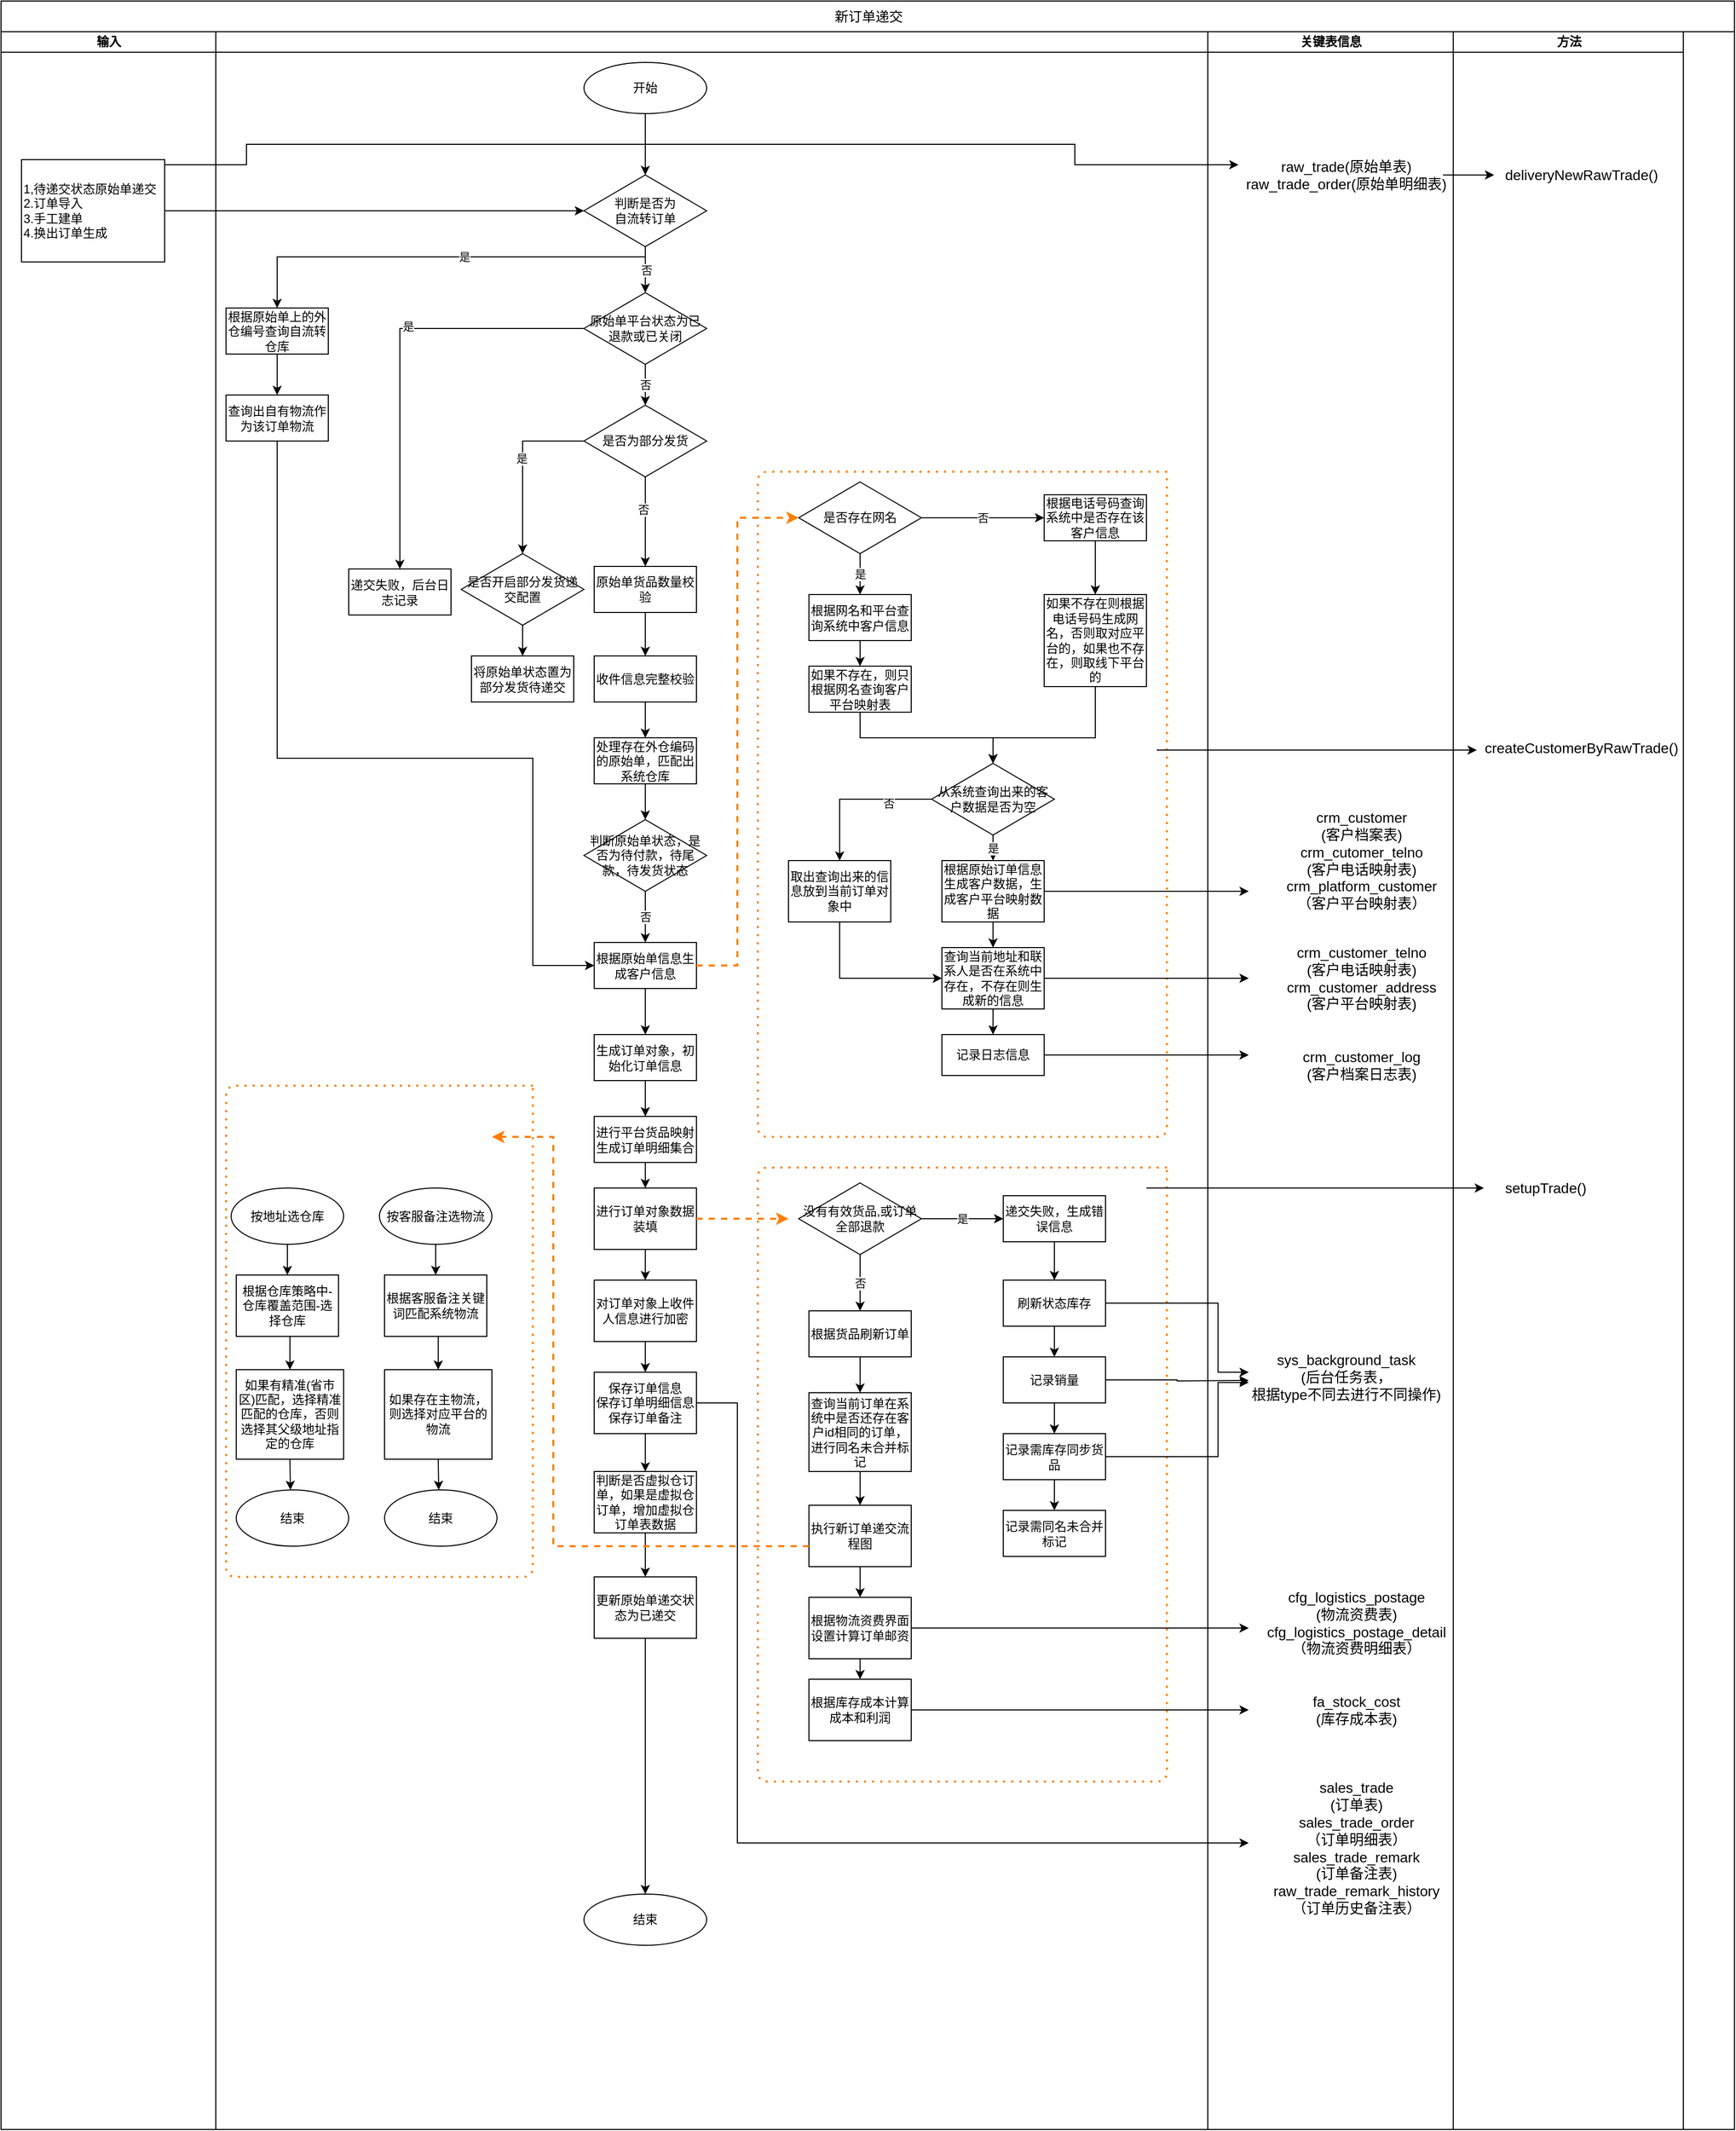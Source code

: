 <mxfile version="14.4.3" type="device"><diagram name="Page-1" id="74e2e168-ea6b-b213-b513-2b3c1d86103e"><mxGraphModel dx="1422" dy="822" grid="1" gridSize="10" guides="1" tooltips="1" connect="1" arrows="1" fold="1" page="1" pageScale="1" pageWidth="1100" pageHeight="850" background="#ffffff" math="0" shadow="0"><root><mxCell id="0"/><mxCell id="1" parent="0"/><mxCell id="77e6c97f196da883-1" value="&lt;span style=&quot;font-family: &amp;#34;arial&amp;#34; ; font-size: 13.333px ; font-weight: 400 ; text-align: left ; background-color: rgb(255 , 255 , 255)&quot;&gt;新订单递交&lt;/span&gt;" style="swimlane;html=1;childLayout=stackLayout;startSize=30;rounded=0;shadow=0;labelBackgroundColor=none;strokeWidth=1;fontFamily=Verdana;fontSize=8;align=center;" parent="1" vertex="1"><mxGeometry x="100" y="180" width="1695" height="2080" as="geometry"/></mxCell><mxCell id="77e6c97f196da883-2" value="输入" style="swimlane;html=1;startSize=20;" parent="77e6c97f196da883-1" vertex="1"><mxGeometry y="30" width="210" height="2050" as="geometry"/></mxCell><mxCell id="ZV8IMZRNXIEyXZBaKNND-7" value="1,待递交状态原始单递交&lt;br&gt;2.订单导入&lt;br&gt;3.手工建单&lt;br&gt;4.换出订单生成" style="rounded=0;whiteSpace=wrap;html=1;align=left;" parent="77e6c97f196da883-2" vertex="1"><mxGeometry x="20" y="125" width="140" height="100" as="geometry"/></mxCell><mxCell id="ZV8IMZRNXIEyXZBaKNND-8" style="edgeStyle=orthogonalEdgeStyle;rounded=0;orthogonalLoop=1;jettySize=auto;html=1;exitX=1;exitY=0.5;exitDx=0;exitDy=0;entryX=0;entryY=0.5;entryDx=0;entryDy=0;" parent="77e6c97f196da883-1" source="ZV8IMZRNXIEyXZBaKNND-7" target="7g0j_GipEUc1eyqzWCRW-1" edge="1"><mxGeometry relative="1" as="geometry"><mxPoint x="400" y="205" as="targetPoint"/><Array as="points"/></mxGeometry></mxCell><mxCell id="7g0j_GipEUc1eyqzWCRW-41" style="edgeStyle=orthogonalEdgeStyle;rounded=0;orthogonalLoop=1;jettySize=auto;html=1;exitX=1;exitY=0.25;exitDx=0;exitDy=0;entryX=0;entryY=0.25;entryDx=0;entryDy=0;entryPerimeter=0;jumpStyle=arc;" edge="1" parent="77e6c97f196da883-1" source="ZV8IMZRNXIEyXZBaKNND-7" target="7g0j_GipEUc1eyqzWCRW-42"><mxGeometry relative="1" as="geometry"><mxPoint x="1070" y="160" as="targetPoint"/><Array as="points"><mxPoint x="160" y="160"/><mxPoint x="240" y="160"/><mxPoint x="240" y="140"/><mxPoint x="1050" y="140"/><mxPoint x="1050" y="160"/></Array></mxGeometry></mxCell><mxCell id="77e6c97f196da883-3" value="&lt;br&gt;&lt;br&gt;" style="swimlane;html=1;startSize=20;" parent="77e6c97f196da883-1" vertex="1"><mxGeometry x="210" y="30" width="970" height="2050" as="geometry"/></mxCell><mxCell id="ZV8IMZRNXIEyXZBaKNND-9" style="edgeStyle=orthogonalEdgeStyle;rounded=0;orthogonalLoop=1;jettySize=auto;html=1;exitX=0.5;exitY=1;exitDx=0;exitDy=0;entryX=0.5;entryY=0;entryDx=0;entryDy=0;" parent="77e6c97f196da883-3" source="ZV8IMZRNXIEyXZBaKNND-4" target="7g0j_GipEUc1eyqzWCRW-1" edge="1"><mxGeometry relative="1" as="geometry"><mxPoint x="420" y="135" as="targetPoint"/></mxGeometry></mxCell><mxCell id="ZV8IMZRNXIEyXZBaKNND-4" value="开始" style="ellipse;whiteSpace=wrap;html=1;" parent="77e6c97f196da883-3" vertex="1"><mxGeometry x="360" y="30" width="120" height="50" as="geometry"/></mxCell><mxCell id="ZV8IMZRNXIEyXZBaKNND-17" style="edgeStyle=orthogonalEdgeStyle;rounded=0;orthogonalLoop=1;jettySize=auto;html=1;entryX=0;entryY=0.5;entryDx=0;entryDy=0;exitX=0;exitY=0.5;exitDx=0;exitDy=0;" parent="77e6c97f196da883-3" target="ZV8IMZRNXIEyXZBaKNND-15" edge="1"><mxGeometry relative="1" as="geometry"><Array as="points"><mxPoint x="40" y="250"/><mxPoint x="40" y="1135"/></Array><mxPoint x="150" y="250" as="sourcePoint"/></mxGeometry></mxCell><mxCell id="ZV8IMZRNXIEyXZBaKNND-18" value="否" style="edgeLabel;html=1;align=center;verticalAlign=middle;resizable=0;points=[];" parent="ZV8IMZRNXIEyXZBaKNND-17" vertex="1" connectable="0"><mxGeometry x="0.189" relative="1" as="geometry"><mxPoint as="offset"/></mxGeometry></mxCell><mxCell id="7g0j_GipEUc1eyqzWCRW-6" style="edgeStyle=orthogonalEdgeStyle;rounded=0;orthogonalLoop=1;jettySize=auto;html=1;exitX=0.5;exitY=1;exitDx=0;exitDy=0;entryX=0.5;entryY=0;entryDx=0;entryDy=0;" edge="1" parent="77e6c97f196da883-3" source="7g0j_GipEUc1eyqzWCRW-1" target="7g0j_GipEUc1eyqzWCRW-4"><mxGeometry relative="1" as="geometry"><Array as="points"><mxPoint x="420" y="220"/><mxPoint x="60" y="220"/></Array></mxGeometry></mxCell><mxCell id="7g0j_GipEUc1eyqzWCRW-7" value="是" style="edgeLabel;html=1;align=center;verticalAlign=middle;resizable=0;points=[];" vertex="1" connectable="0" parent="7g0j_GipEUc1eyqzWCRW-6"><mxGeometry x="-0.102" relative="1" as="geometry"><mxPoint x="1" as="offset"/></mxGeometry></mxCell><mxCell id="7g0j_GipEUc1eyqzWCRW-33" value="否" style="edgeStyle=orthogonalEdgeStyle;rounded=0;orthogonalLoop=1;jettySize=auto;html=1;exitX=0.5;exitY=1;exitDx=0;exitDy=0;entryX=0.5;entryY=0;entryDx=0;entryDy=0;" edge="1" parent="77e6c97f196da883-3" source="7g0j_GipEUc1eyqzWCRW-1"><mxGeometry relative="1" as="geometry"><mxPoint x="420" y="255" as="targetPoint"/></mxGeometry></mxCell><mxCell id="7g0j_GipEUc1eyqzWCRW-1" value="判断是否为&lt;br&gt;自流转订单" style="rhombus;whiteSpace=wrap;html=1;" vertex="1" parent="77e6c97f196da883-3"><mxGeometry x="360" y="140" width="120" height="70" as="geometry"/></mxCell><mxCell id="7g0j_GipEUc1eyqzWCRW-11" style="edgeStyle=orthogonalEdgeStyle;rounded=0;orthogonalLoop=1;jettySize=auto;html=1;exitX=0.5;exitY=1;exitDx=0;exitDy=0;entryX=0.5;entryY=0;entryDx=0;entryDy=0;" edge="1" parent="77e6c97f196da883-3" source="7g0j_GipEUc1eyqzWCRW-4" target="7g0j_GipEUc1eyqzWCRW-10"><mxGeometry relative="1" as="geometry"/></mxCell><mxCell id="7g0j_GipEUc1eyqzWCRW-4" value="根据原始单上的外仓编号查询自流转仓库" style="whiteSpace=wrap;html=1;" vertex="1" parent="77e6c97f196da883-3"><mxGeometry x="10" y="270" width="100" height="45" as="geometry"/></mxCell><mxCell id="7g0j_GipEUc1eyqzWCRW-9" value="结束" style="ellipse;whiteSpace=wrap;html=1;" vertex="1" parent="77e6c97f196da883-3"><mxGeometry x="360" y="1820" width="120" height="50" as="geometry"/></mxCell><mxCell id="7g0j_GipEUc1eyqzWCRW-25" style="edgeStyle=orthogonalEdgeStyle;rounded=0;orthogonalLoop=1;jettySize=auto;html=1;exitX=0.5;exitY=1;exitDx=0;exitDy=0;entryX=0;entryY=0.5;entryDx=0;entryDy=0;" edge="1" parent="77e6c97f196da883-3" source="7g0j_GipEUc1eyqzWCRW-10" target="7g0j_GipEUc1eyqzWCRW-93"><mxGeometry relative="1" as="geometry"><mxPoint x="310" y="910" as="targetPoint"/><Array as="points"><mxPoint x="60" y="710"/><mxPoint x="310" y="710"/><mxPoint x="310" y="913"/></Array></mxGeometry></mxCell><mxCell id="7g0j_GipEUc1eyqzWCRW-10" value="查询出自有物流作为该订单物流" style="whiteSpace=wrap;html=1;" vertex="1" parent="77e6c97f196da883-3"><mxGeometry x="10" y="355" width="100" height="45" as="geometry"/></mxCell><mxCell id="7g0j_GipEUc1eyqzWCRW-36" style="edgeStyle=orthogonalEdgeStyle;rounded=0;orthogonalLoop=1;jettySize=auto;html=1;exitX=0;exitY=0.5;exitDx=0;exitDy=0;entryX=0.5;entryY=0;entryDx=0;entryDy=0;" edge="1" parent="77e6c97f196da883-3" source="7g0j_GipEUc1eyqzWCRW-34" target="7g0j_GipEUc1eyqzWCRW-35"><mxGeometry relative="1" as="geometry"/></mxCell><mxCell id="7g0j_GipEUc1eyqzWCRW-37" value="是" style="edgeLabel;html=1;align=center;verticalAlign=middle;resizable=0;points=[];" vertex="1" connectable="0" parent="7g0j_GipEUc1eyqzWCRW-36"><mxGeometry x="-0.17" y="-2" relative="1" as="geometry"><mxPoint as="offset"/></mxGeometry></mxCell><mxCell id="7g0j_GipEUc1eyqzWCRW-39" value="否" style="edgeStyle=orthogonalEdgeStyle;rounded=0;orthogonalLoop=1;jettySize=auto;html=1;exitX=0.5;exitY=1;exitDx=0;exitDy=0;entryX=0.5;entryY=0;entryDx=0;entryDy=0;" edge="1" parent="77e6c97f196da883-3" source="7g0j_GipEUc1eyqzWCRW-34" target="7g0j_GipEUc1eyqzWCRW-40"><mxGeometry relative="1" as="geometry"><mxPoint x="420" y="375" as="targetPoint"/></mxGeometry></mxCell><mxCell id="7g0j_GipEUc1eyqzWCRW-34" value="原始单平台状态为已退款或已关闭" style="rhombus;whiteSpace=wrap;html=1;" vertex="1" parent="77e6c97f196da883-3"><mxGeometry x="360" y="255" width="120" height="70" as="geometry"/></mxCell><mxCell id="7g0j_GipEUc1eyqzWCRW-35" value="递交失败，后台日志记录" style="whiteSpace=wrap;html=1;" vertex="1" parent="77e6c97f196da883-3"><mxGeometry x="130" y="525" width="100" height="45" as="geometry"/></mxCell><mxCell id="7g0j_GipEUc1eyqzWCRW-46" style="edgeStyle=orthogonalEdgeStyle;rounded=0;orthogonalLoop=1;jettySize=auto;html=1;exitX=0;exitY=0.5;exitDx=0;exitDy=0;entryX=0.5;entryY=0;entryDx=0;entryDy=0;" edge="1" parent="77e6c97f196da883-3" source="7g0j_GipEUc1eyqzWCRW-40" target="7g0j_GipEUc1eyqzWCRW-45"><mxGeometry relative="1" as="geometry"/></mxCell><mxCell id="7g0j_GipEUc1eyqzWCRW-47" value="是" style="edgeLabel;html=1;align=center;verticalAlign=middle;resizable=0;points=[];" vertex="1" connectable="0" parent="7g0j_GipEUc1eyqzWCRW-46"><mxGeometry x="-0.096" y="-1" relative="1" as="geometry"><mxPoint as="offset"/></mxGeometry></mxCell><mxCell id="7g0j_GipEUc1eyqzWCRW-40" value="是否为部分发货" style="rhombus;whiteSpace=wrap;html=1;" vertex="1" parent="77e6c97f196da883-3"><mxGeometry x="360" y="365" width="120" height="70" as="geometry"/></mxCell><mxCell id="7g0j_GipEUc1eyqzWCRW-49" style="edgeStyle=orthogonalEdgeStyle;rounded=0;orthogonalLoop=1;jettySize=auto;html=1;exitX=0.5;exitY=1;exitDx=0;exitDy=0;entryX=0.5;entryY=0;entryDx=0;entryDy=0;" edge="1" parent="77e6c97f196da883-3" source="7g0j_GipEUc1eyqzWCRW-45" target="7g0j_GipEUc1eyqzWCRW-48"><mxGeometry relative="1" as="geometry"/></mxCell><mxCell id="7g0j_GipEUc1eyqzWCRW-45" value="是否开启部分发货递交配置" style="rhombus;whiteSpace=wrap;html=1;" vertex="1" parent="77e6c97f196da883-3"><mxGeometry x="240" y="510" width="120" height="70" as="geometry"/></mxCell><mxCell id="7g0j_GipEUc1eyqzWCRW-48" value="将原始单状态置为部分发货待递交" style="whiteSpace=wrap;html=1;" vertex="1" parent="77e6c97f196da883-3"><mxGeometry x="250" y="610" width="100" height="45" as="geometry"/></mxCell><mxCell id="7g0j_GipEUc1eyqzWCRW-85" style="edgeStyle=orthogonalEdgeStyle;rounded=0;orthogonalLoop=1;jettySize=auto;html=1;exitX=0.5;exitY=1;exitDx=0;exitDy=0;entryX=0.5;entryY=0;entryDx=0;entryDy=0;" edge="1" parent="77e6c97f196da883-3" source="7g0j_GipEUc1eyqzWCRW-51" target="7g0j_GipEUc1eyqzWCRW-84"><mxGeometry relative="1" as="geometry"/></mxCell><mxCell id="7g0j_GipEUc1eyqzWCRW-51" value="原始单货品数量校验" style="whiteSpace=wrap;html=1;" vertex="1" parent="77e6c97f196da883-3"><mxGeometry x="370" y="522.5" width="100" height="45" as="geometry"/></mxCell><mxCell id="7g0j_GipEUc1eyqzWCRW-50" style="edgeStyle=orthogonalEdgeStyle;rounded=0;orthogonalLoop=1;jettySize=auto;html=1;exitX=0.5;exitY=1;exitDx=0;exitDy=0;entryX=0.5;entryY=0;entryDx=0;entryDy=0;" edge="1" parent="77e6c97f196da883-3" source="7g0j_GipEUc1eyqzWCRW-40" target="7g0j_GipEUc1eyqzWCRW-51"><mxGeometry relative="1" as="geometry"><mxPoint x="420" y="520" as="targetPoint"/></mxGeometry></mxCell><mxCell id="7g0j_GipEUc1eyqzWCRW-196" value="否" style="edgeLabel;html=1;align=center;verticalAlign=middle;resizable=0;points=[];" vertex="1" connectable="0" parent="7g0j_GipEUc1eyqzWCRW-50"><mxGeometry x="-0.269" y="-2" relative="1" as="geometry"><mxPoint as="offset"/></mxGeometry></mxCell><mxCell id="7g0j_GipEUc1eyqzWCRW-88" style="edgeStyle=orthogonalEdgeStyle;rounded=0;orthogonalLoop=1;jettySize=auto;html=1;exitX=0.5;exitY=1;exitDx=0;exitDy=0;entryX=0.5;entryY=0;entryDx=0;entryDy=0;" edge="1" parent="77e6c97f196da883-3" source="7g0j_GipEUc1eyqzWCRW-84" target="7g0j_GipEUc1eyqzWCRW-87"><mxGeometry relative="1" as="geometry"/></mxCell><mxCell id="7g0j_GipEUc1eyqzWCRW-84" value="收件信息完整校验" style="whiteSpace=wrap;html=1;" vertex="1" parent="77e6c97f196da883-3"><mxGeometry x="370" y="610" width="100" height="45" as="geometry"/></mxCell><mxCell id="7g0j_GipEUc1eyqzWCRW-90" style="edgeStyle=orthogonalEdgeStyle;rounded=0;orthogonalLoop=1;jettySize=auto;html=1;exitX=0.5;exitY=1;exitDx=0;exitDy=0;entryX=0.5;entryY=0;entryDx=0;entryDy=0;" edge="1" parent="77e6c97f196da883-3" source="7g0j_GipEUc1eyqzWCRW-87"><mxGeometry relative="1" as="geometry"><mxPoint x="420" y="770" as="targetPoint"/></mxGeometry></mxCell><mxCell id="7g0j_GipEUc1eyqzWCRW-87" value="处理存在外仓编码的原始单，匹配出系统仓库" style="whiteSpace=wrap;html=1;" vertex="1" parent="77e6c97f196da883-3"><mxGeometry x="370" y="690" width="100" height="45" as="geometry"/></mxCell><mxCell id="7g0j_GipEUc1eyqzWCRW-91" value="判断原始单状态，是否为待付款，待尾款，待发货状态" style="rhombus;whiteSpace=wrap;html=1;" vertex="1" parent="77e6c97f196da883-3"><mxGeometry x="360" y="770" width="120" height="70" as="geometry"/></mxCell><mxCell id="7g0j_GipEUc1eyqzWCRW-197" style="edgeStyle=orthogonalEdgeStyle;rounded=0;orthogonalLoop=1;jettySize=auto;html=1;exitX=0.5;exitY=1;exitDx=0;exitDy=0;entryX=0.5;entryY=0;entryDx=0;entryDy=0;" edge="1" parent="77e6c97f196da883-3" source="7g0j_GipEUc1eyqzWCRW-93" target="7g0j_GipEUc1eyqzWCRW-183"><mxGeometry relative="1" as="geometry"/></mxCell><mxCell id="7g0j_GipEUc1eyqzWCRW-93" value="根据原始单信息生成客户信息" style="whiteSpace=wrap;html=1;" vertex="1" parent="77e6c97f196da883-3"><mxGeometry x="370" y="890" width="100" height="45" as="geometry"/></mxCell><mxCell id="7g0j_GipEUc1eyqzWCRW-86" value="" style="endArrow=none;dashed=1;html=1;dashPattern=1 3;strokeWidth=2;strokeColor=#FF8000;" edge="1" parent="77e6c97f196da883-3"><mxGeometry width="50" height="50" relative="1" as="geometry"><mxPoint x="930" y="430" as="sourcePoint"/><mxPoint x="930" y="430" as="targetPoint"/><Array as="points"><mxPoint x="530" y="430"/><mxPoint x="530" y="1080"/><mxPoint x="930" y="1080"/><mxPoint x="930" y="750"/></Array></mxGeometry></mxCell><mxCell id="7g0j_GipEUc1eyqzWCRW-102" value="否" style="edgeStyle=orthogonalEdgeStyle;rounded=0;orthogonalLoop=1;jettySize=auto;html=1;exitX=1;exitY=0.5;exitDx=0;exitDy=0;entryX=0;entryY=0.5;entryDx=0;entryDy=0;" edge="1" parent="77e6c97f196da883-3" source="7g0j_GipEUc1eyqzWCRW-100" target="7g0j_GipEUc1eyqzWCRW-101"><mxGeometry relative="1" as="geometry"/></mxCell><mxCell id="7g0j_GipEUc1eyqzWCRW-157" value="是" style="edgeStyle=orthogonalEdgeStyle;rounded=0;orthogonalLoop=1;jettySize=auto;html=1;exitX=0.5;exitY=1;exitDx=0;exitDy=0;entryX=0.5;entryY=0;entryDx=0;entryDy=0;" edge="1" parent="77e6c97f196da883-3" source="7g0j_GipEUc1eyqzWCRW-100" target="7g0j_GipEUc1eyqzWCRW-156"><mxGeometry relative="1" as="geometry"/></mxCell><mxCell id="7g0j_GipEUc1eyqzWCRW-100" value="是否存在网名" style="rhombus;whiteSpace=wrap;html=1;" vertex="1" parent="77e6c97f196da883-3"><mxGeometry x="570" y="440" width="120" height="70" as="geometry"/></mxCell><mxCell id="7g0j_GipEUc1eyqzWCRW-99" style="edgeStyle=orthogonalEdgeStyle;rounded=0;orthogonalLoop=1;jettySize=auto;html=1;exitX=1;exitY=0.5;exitDx=0;exitDy=0;dashed=1;entryX=0;entryY=0.5;entryDx=0;entryDy=0;strokeWidth=2;strokeColor=#FF8000;" edge="1" parent="77e6c97f196da883-3" source="7g0j_GipEUc1eyqzWCRW-93" target="7g0j_GipEUc1eyqzWCRW-100"><mxGeometry relative="1" as="geometry"><mxPoint x="570" y="850" as="targetPoint"/><Array as="points"><mxPoint x="510" y="913"/><mxPoint x="510" y="475"/></Array></mxGeometry></mxCell><mxCell id="7g0j_GipEUc1eyqzWCRW-160" style="edgeStyle=orthogonalEdgeStyle;rounded=0;orthogonalLoop=1;jettySize=auto;html=1;exitX=0.5;exitY=1;exitDx=0;exitDy=0;entryX=0.5;entryY=0;entryDx=0;entryDy=0;" edge="1" parent="77e6c97f196da883-3" source="7g0j_GipEUc1eyqzWCRW-101" target="7g0j_GipEUc1eyqzWCRW-159"><mxGeometry relative="1" as="geometry"/></mxCell><mxCell id="7g0j_GipEUc1eyqzWCRW-101" value="根据电话号码查询系统中是否存在该客户信息" style="whiteSpace=wrap;html=1;" vertex="1" parent="77e6c97f196da883-3"><mxGeometry x="810" y="452.5" width="100" height="45" as="geometry"/></mxCell><mxCell id="7g0j_GipEUc1eyqzWCRW-162" style="edgeStyle=orthogonalEdgeStyle;rounded=0;orthogonalLoop=1;jettySize=auto;html=1;exitX=0.5;exitY=1;exitDx=0;exitDy=0;entryX=0.5;entryY=0;entryDx=0;entryDy=0;" edge="1" parent="77e6c97f196da883-3" source="7g0j_GipEUc1eyqzWCRW-156" target="7g0j_GipEUc1eyqzWCRW-161"><mxGeometry relative="1" as="geometry"/></mxCell><mxCell id="7g0j_GipEUc1eyqzWCRW-156" value="根据网名和平台查询系统中客户信息" style="whiteSpace=wrap;html=1;" vertex="1" parent="77e6c97f196da883-3"><mxGeometry x="580" y="550" width="100" height="45" as="geometry"/></mxCell><mxCell id="7g0j_GipEUc1eyqzWCRW-92" value="否" style="edgeStyle=orthogonalEdgeStyle;rounded=0;orthogonalLoop=1;jettySize=auto;html=1;exitX=0.5;exitY=1;exitDx=0;exitDy=0;entryX=0.5;entryY=0;entryDx=0;entryDy=0;" edge="1" parent="77e6c97f196da883-3" source="7g0j_GipEUc1eyqzWCRW-91" target="7g0j_GipEUc1eyqzWCRW-93"><mxGeometry relative="1" as="geometry"><mxPoint x="420" y="880" as="targetPoint"/></mxGeometry></mxCell><mxCell id="7g0j_GipEUc1eyqzWCRW-165" style="edgeStyle=orthogonalEdgeStyle;rounded=0;orthogonalLoop=1;jettySize=auto;html=1;exitX=0.5;exitY=1;exitDx=0;exitDy=0;entryX=0.5;entryY=0;entryDx=0;entryDy=0;" edge="1" parent="77e6c97f196da883-3" source="7g0j_GipEUc1eyqzWCRW-159" target="7g0j_GipEUc1eyqzWCRW-163"><mxGeometry relative="1" as="geometry"><Array as="points"><mxPoint x="860" y="690"/><mxPoint x="760" y="690"/></Array></mxGeometry></mxCell><mxCell id="7g0j_GipEUc1eyqzWCRW-159" value="如果不存在则根据电话号码生成网名，否则取对应平台的，如果也不存在，则取线下平台的" style="whiteSpace=wrap;html=1;" vertex="1" parent="77e6c97f196da883-3"><mxGeometry x="810" y="550" width="100" height="90" as="geometry"/></mxCell><mxCell id="7g0j_GipEUc1eyqzWCRW-164" style="edgeStyle=orthogonalEdgeStyle;rounded=0;orthogonalLoop=1;jettySize=auto;html=1;exitX=0.5;exitY=1;exitDx=0;exitDy=0;entryX=0.5;entryY=0;entryDx=0;entryDy=0;" edge="1" parent="77e6c97f196da883-3" source="7g0j_GipEUc1eyqzWCRW-161" target="7g0j_GipEUc1eyqzWCRW-163"><mxGeometry relative="1" as="geometry"/></mxCell><mxCell id="7g0j_GipEUc1eyqzWCRW-161" value="如果不存在，则只根据网名查询客户平台映射表" style="whiteSpace=wrap;html=1;" vertex="1" parent="77e6c97f196da883-3"><mxGeometry x="580" y="620" width="100" height="45" as="geometry"/></mxCell><mxCell id="7g0j_GipEUc1eyqzWCRW-167" value="是" style="edgeStyle=orthogonalEdgeStyle;rounded=0;orthogonalLoop=1;jettySize=auto;html=1;exitX=0.5;exitY=1;exitDx=0;exitDy=0;entryX=0.5;entryY=0;entryDx=0;entryDy=0;" edge="1" parent="77e6c97f196da883-3" source="7g0j_GipEUc1eyqzWCRW-163" target="7g0j_GipEUc1eyqzWCRW-166"><mxGeometry relative="1" as="geometry"/></mxCell><mxCell id="7g0j_GipEUc1eyqzWCRW-187" style="edgeStyle=orthogonalEdgeStyle;rounded=0;orthogonalLoop=1;jettySize=auto;html=1;exitX=0;exitY=0.5;exitDx=0;exitDy=0;" edge="1" parent="77e6c97f196da883-3" source="7g0j_GipEUc1eyqzWCRW-163" target="7g0j_GipEUc1eyqzWCRW-186"><mxGeometry relative="1" as="geometry"/></mxCell><mxCell id="7g0j_GipEUc1eyqzWCRW-189" value="否" style="edgeLabel;html=1;align=center;verticalAlign=middle;resizable=0;points=[];" vertex="1" connectable="0" parent="7g0j_GipEUc1eyqzWCRW-187"><mxGeometry x="-0.44" y="4" relative="1" as="geometry"><mxPoint as="offset"/></mxGeometry></mxCell><mxCell id="7g0j_GipEUc1eyqzWCRW-163" value="从系统查询出来的客户数据是否为空" style="rhombus;whiteSpace=wrap;html=1;" vertex="1" parent="77e6c97f196da883-3"><mxGeometry x="700" y="715" width="120" height="70" as="geometry"/></mxCell><mxCell id="7g0j_GipEUc1eyqzWCRW-169" style="edgeStyle=orthogonalEdgeStyle;rounded=0;orthogonalLoop=1;jettySize=auto;html=1;exitX=0.5;exitY=1;exitDx=0;exitDy=0;entryX=0.5;entryY=0;entryDx=0;entryDy=0;" edge="1" parent="77e6c97f196da883-3" source="7g0j_GipEUc1eyqzWCRW-166"><mxGeometry relative="1" as="geometry"><mxPoint x="760" y="895" as="targetPoint"/></mxGeometry></mxCell><mxCell id="7g0j_GipEUc1eyqzWCRW-166" value="根据原始订单信息生成客户数据，生成客户平台映射数据" style="whiteSpace=wrap;html=1;" vertex="1" parent="77e6c97f196da883-3"><mxGeometry x="710" y="810" width="100" height="60" as="geometry"/></mxCell><mxCell id="7g0j_GipEUc1eyqzWCRW-180" style="edgeStyle=orthogonalEdgeStyle;rounded=0;orthogonalLoop=1;jettySize=auto;html=1;exitX=0.5;exitY=1;exitDx=0;exitDy=0;entryX=0.5;entryY=0;entryDx=0;entryDy=0;" edge="1" parent="77e6c97f196da883-3" source="7g0j_GipEUc1eyqzWCRW-170" target="7g0j_GipEUc1eyqzWCRW-179"><mxGeometry relative="1" as="geometry"/></mxCell><mxCell id="7g0j_GipEUc1eyqzWCRW-170" value="查询当前地址和联系人是否在系统中存在，不存在则生成新的信息" style="whiteSpace=wrap;html=1;" vertex="1" parent="77e6c97f196da883-3"><mxGeometry x="710" y="895" width="100" height="60" as="geometry"/></mxCell><mxCell id="7g0j_GipEUc1eyqzWCRW-179" value="记录日志信息" style="whiteSpace=wrap;html=1;" vertex="1" parent="77e6c97f196da883-3"><mxGeometry x="710" y="980" width="100" height="40" as="geometry"/></mxCell><mxCell id="7g0j_GipEUc1eyqzWCRW-215" style="edgeStyle=orthogonalEdgeStyle;rounded=0;orthogonalLoop=1;jettySize=auto;html=1;exitX=0.5;exitY=1;exitDx=0;exitDy=0;entryX=0.5;entryY=0;entryDx=0;entryDy=0;" edge="1" parent="77e6c97f196da883-3" source="7g0j_GipEUc1eyqzWCRW-183" target="7g0j_GipEUc1eyqzWCRW-214"><mxGeometry relative="1" as="geometry"/></mxCell><mxCell id="7g0j_GipEUc1eyqzWCRW-183" value="生成订单对象，初始化订单信息" style="whiteSpace=wrap;html=1;" vertex="1" parent="77e6c97f196da883-3"><mxGeometry x="370" y="980" width="100" height="45" as="geometry"/></mxCell><mxCell id="7g0j_GipEUc1eyqzWCRW-188" style="edgeStyle=orthogonalEdgeStyle;rounded=0;orthogonalLoop=1;jettySize=auto;html=1;exitX=0.5;exitY=1;exitDx=0;exitDy=0;entryX=0;entryY=0.5;entryDx=0;entryDy=0;" edge="1" parent="77e6c97f196da883-3" source="7g0j_GipEUc1eyqzWCRW-186" target="7g0j_GipEUc1eyqzWCRW-170"><mxGeometry relative="1" as="geometry"/></mxCell><mxCell id="7g0j_GipEUc1eyqzWCRW-186" value="取出查询出来的信息放到当前订单对象中" style="whiteSpace=wrap;html=1;" vertex="1" parent="77e6c97f196da883-3"><mxGeometry x="560" y="810" width="100" height="60" as="geometry"/></mxCell><mxCell id="7g0j_GipEUc1eyqzWCRW-219" style="edgeStyle=orthogonalEdgeStyle;rounded=0;jumpStyle=none;orthogonalLoop=1;jettySize=auto;html=1;exitX=0.5;exitY=1;exitDx=0;exitDy=0;entryX=0.5;entryY=0;entryDx=0;entryDy=0;strokeWidth=1;" edge="1" parent="77e6c97f196da883-3" source="7g0j_GipEUc1eyqzWCRW-214" target="7g0j_GipEUc1eyqzWCRW-218"><mxGeometry relative="1" as="geometry"/></mxCell><mxCell id="7g0j_GipEUc1eyqzWCRW-214" value="进行平台货品映射生成订单明细集合" style="whiteSpace=wrap;html=1;" vertex="1" parent="77e6c97f196da883-3"><mxGeometry x="370" y="1060" width="100" height="45" as="geometry"/></mxCell><mxCell id="7g0j_GipEUc1eyqzWCRW-221" style="edgeStyle=orthogonalEdgeStyle;rounded=0;jumpStyle=none;orthogonalLoop=1;jettySize=auto;html=1;exitX=0.5;exitY=1;exitDx=0;exitDy=0;entryX=0.5;entryY=0;entryDx=0;entryDy=0;strokeWidth=1;" edge="1" parent="77e6c97f196da883-3" source="7g0j_GipEUc1eyqzWCRW-218" target="7g0j_GipEUc1eyqzWCRW-220"><mxGeometry relative="1" as="geometry"/></mxCell><mxCell id="7g0j_GipEUc1eyqzWCRW-218" value="进行订单对象数据装填" style="whiteSpace=wrap;html=1;" vertex="1" parent="77e6c97f196da883-3"><mxGeometry x="370" y="1130" width="100" height="60" as="geometry"/></mxCell><mxCell id="7g0j_GipEUc1eyqzWCRW-261" style="edgeStyle=orthogonalEdgeStyle;rounded=0;jumpStyle=none;orthogonalLoop=1;jettySize=auto;html=1;exitX=0.5;exitY=1;exitDx=0;exitDy=0;entryX=0.5;entryY=0;entryDx=0;entryDy=0;strokeColor=#000000;strokeWidth=1;" edge="1" parent="77e6c97f196da883-3" source="7g0j_GipEUc1eyqzWCRW-220" target="7g0j_GipEUc1eyqzWCRW-253"><mxGeometry relative="1" as="geometry"/></mxCell><mxCell id="7g0j_GipEUc1eyqzWCRW-220" value="对订单对象上收件人信息进行加密" style="whiteSpace=wrap;html=1;" vertex="1" parent="77e6c97f196da883-3"><mxGeometry x="370" y="1220" width="100" height="60" as="geometry"/></mxCell><mxCell id="7g0j_GipEUc1eyqzWCRW-222" value="" style="endArrow=none;dashed=1;html=1;dashPattern=1 3;strokeWidth=2;strokeColor=#FF8000;" edge="1" parent="77e6c97f196da883-3"><mxGeometry width="50" height="50" relative="1" as="geometry"><mxPoint x="930" y="1110" as="sourcePoint"/><mxPoint x="930" y="1110" as="targetPoint"/><Array as="points"><mxPoint x="530" y="1110"/><mxPoint x="530" y="1710"/><mxPoint x="730" y="1710"/><mxPoint x="930" y="1710"/><mxPoint x="930" y="1470"/></Array></mxGeometry></mxCell><mxCell id="7g0j_GipEUc1eyqzWCRW-229" value="否" style="edgeStyle=orthogonalEdgeStyle;rounded=0;jumpStyle=none;orthogonalLoop=1;jettySize=auto;html=1;exitX=0.5;exitY=1;exitDx=0;exitDy=0;entryX=0.5;entryY=0;entryDx=0;entryDy=0;strokeWidth=1;" edge="1" parent="77e6c97f196da883-3" source="7g0j_GipEUc1eyqzWCRW-224" target="7g0j_GipEUc1eyqzWCRW-228"><mxGeometry relative="1" as="geometry"/></mxCell><mxCell id="7g0j_GipEUc1eyqzWCRW-241" value="是" style="edgeStyle=orthogonalEdgeStyle;rounded=0;jumpStyle=none;orthogonalLoop=1;jettySize=auto;html=1;exitX=1;exitY=0.5;exitDx=0;exitDy=0;entryX=0;entryY=0.5;entryDx=0;entryDy=0;strokeWidth=1;" edge="1" parent="77e6c97f196da883-3" source="7g0j_GipEUc1eyqzWCRW-224" target="7g0j_GipEUc1eyqzWCRW-226"><mxGeometry relative="1" as="geometry"/></mxCell><mxCell id="7g0j_GipEUc1eyqzWCRW-224" value="没有有效货品,或订单全部退款" style="rhombus;whiteSpace=wrap;html=1;" vertex="1" parent="77e6c97f196da883-3"><mxGeometry x="570" y="1125" width="120" height="70" as="geometry"/></mxCell><mxCell id="7g0j_GipEUc1eyqzWCRW-246" style="edgeStyle=orthogonalEdgeStyle;rounded=0;jumpStyle=none;orthogonalLoop=1;jettySize=auto;html=1;exitX=0.5;exitY=1;exitDx=0;exitDy=0;entryX=0.5;entryY=0;entryDx=0;entryDy=0;strokeColor=#000000;strokeWidth=1;" edge="1" parent="77e6c97f196da883-3" source="7g0j_GipEUc1eyqzWCRW-226" target="7g0j_GipEUc1eyqzWCRW-245"><mxGeometry relative="1" as="geometry"/></mxCell><mxCell id="7g0j_GipEUc1eyqzWCRW-226" value="递交失败，生成错误信息" style="whiteSpace=wrap;html=1;" vertex="1" parent="77e6c97f196da883-3"><mxGeometry x="770" y="1137.5" width="100" height="45" as="geometry"/></mxCell><mxCell id="7g0j_GipEUc1eyqzWCRW-234" style="edgeStyle=orthogonalEdgeStyle;rounded=0;jumpStyle=none;orthogonalLoop=1;jettySize=auto;html=1;exitX=0.5;exitY=1;exitDx=0;exitDy=0;entryX=0.5;entryY=0;entryDx=0;entryDy=0;strokeColor=#000000;strokeWidth=1;" edge="1" parent="77e6c97f196da883-3" source="7g0j_GipEUc1eyqzWCRW-228" target="7g0j_GipEUc1eyqzWCRW-230"><mxGeometry relative="1" as="geometry"/></mxCell><mxCell id="7g0j_GipEUc1eyqzWCRW-228" value="根据货品刷新订单" style="whiteSpace=wrap;html=1;" vertex="1" parent="77e6c97f196da883-3"><mxGeometry x="580" y="1250" width="100" height="45" as="geometry"/></mxCell><mxCell id="7g0j_GipEUc1eyqzWCRW-233" style="edgeStyle=orthogonalEdgeStyle;rounded=0;jumpStyle=none;orthogonalLoop=1;jettySize=auto;html=1;exitX=0.5;exitY=1;exitDx=0;exitDy=0;entryX=0.5;entryY=0;entryDx=0;entryDy=0;strokeWidth=1;" edge="1" parent="77e6c97f196da883-3" source="7g0j_GipEUc1eyqzWCRW-230" target="7g0j_GipEUc1eyqzWCRW-231"><mxGeometry relative="1" as="geometry"/></mxCell><mxCell id="7g0j_GipEUc1eyqzWCRW-230" value="查询当前订单在系统中是否还存在客户id相同的订单，进行同名未合并标记" style="whiteSpace=wrap;html=1;" vertex="1" parent="77e6c97f196da883-3"><mxGeometry x="580" y="1330" width="100" height="77" as="geometry"/></mxCell><mxCell id="7g0j_GipEUc1eyqzWCRW-237" style="edgeStyle=orthogonalEdgeStyle;rounded=0;jumpStyle=none;orthogonalLoop=1;jettySize=auto;html=1;exitX=0.5;exitY=1;exitDx=0;exitDy=0;entryX=0.5;entryY=0;entryDx=0;entryDy=0;strokeColor=#000000;strokeWidth=1;" edge="1" parent="77e6c97f196da883-3" source="7g0j_GipEUc1eyqzWCRW-231" target="7g0j_GipEUc1eyqzWCRW-235"><mxGeometry relative="1" as="geometry"/></mxCell><mxCell id="7g0j_GipEUc1eyqzWCRW-231" value="执行新订单递交流程图" style="whiteSpace=wrap;html=1;" vertex="1" parent="77e6c97f196da883-3"><mxGeometry x="580" y="1440" width="100" height="60" as="geometry"/></mxCell><mxCell id="7g0j_GipEUc1eyqzWCRW-238" style="edgeStyle=orthogonalEdgeStyle;rounded=0;jumpStyle=none;orthogonalLoop=1;jettySize=auto;html=1;exitX=0.5;exitY=1;exitDx=0;exitDy=0;entryX=0.5;entryY=0;entryDx=0;entryDy=0;strokeColor=#000000;strokeWidth=1;" edge="1" parent="77e6c97f196da883-3" source="7g0j_GipEUc1eyqzWCRW-235" target="7g0j_GipEUc1eyqzWCRW-236"><mxGeometry relative="1" as="geometry"/></mxCell><mxCell id="7g0j_GipEUc1eyqzWCRW-235" value="根据物流资费界面设置计算订单邮资" style="whiteSpace=wrap;html=1;" vertex="1" parent="77e6c97f196da883-3"><mxGeometry x="580" y="1530" width="100" height="60" as="geometry"/></mxCell><mxCell id="7g0j_GipEUc1eyqzWCRW-236" value="根据库存成本计算成本和利润" style="whiteSpace=wrap;html=1;" vertex="1" parent="77e6c97f196da883-3"><mxGeometry x="580" y="1610" width="100" height="60" as="geometry"/></mxCell><mxCell id="7g0j_GipEUc1eyqzWCRW-250" style="edgeStyle=orthogonalEdgeStyle;rounded=0;jumpStyle=none;orthogonalLoop=1;jettySize=auto;html=1;exitX=0.5;exitY=1;exitDx=0;exitDy=0;entryX=0.5;entryY=0;entryDx=0;entryDy=0;strokeColor=#000000;strokeWidth=1;" edge="1" parent="77e6c97f196da883-3" source="7g0j_GipEUc1eyqzWCRW-245" target="7g0j_GipEUc1eyqzWCRW-247"><mxGeometry relative="1" as="geometry"/></mxCell><mxCell id="7g0j_GipEUc1eyqzWCRW-245" value="刷新状态库存" style="whiteSpace=wrap;html=1;" vertex="1" parent="77e6c97f196da883-3"><mxGeometry x="770" y="1220" width="100" height="45" as="geometry"/></mxCell><mxCell id="7g0j_GipEUc1eyqzWCRW-251" style="edgeStyle=orthogonalEdgeStyle;rounded=0;jumpStyle=none;orthogonalLoop=1;jettySize=auto;html=1;exitX=0.5;exitY=1;exitDx=0;exitDy=0;strokeColor=#000000;strokeWidth=1;" edge="1" parent="77e6c97f196da883-3" source="7g0j_GipEUc1eyqzWCRW-247" target="7g0j_GipEUc1eyqzWCRW-248"><mxGeometry relative="1" as="geometry"/></mxCell><mxCell id="7g0j_GipEUc1eyqzWCRW-247" value="记录销量" style="whiteSpace=wrap;html=1;" vertex="1" parent="77e6c97f196da883-3"><mxGeometry x="770" y="1295" width="100" height="45" as="geometry"/></mxCell><mxCell id="7g0j_GipEUc1eyqzWCRW-252" style="edgeStyle=orthogonalEdgeStyle;rounded=0;jumpStyle=none;orthogonalLoop=1;jettySize=auto;html=1;exitX=0.5;exitY=1;exitDx=0;exitDy=0;entryX=0.5;entryY=0;entryDx=0;entryDy=0;strokeColor=#000000;strokeWidth=1;" edge="1" parent="77e6c97f196da883-3" source="7g0j_GipEUc1eyqzWCRW-248" target="7g0j_GipEUc1eyqzWCRW-249"><mxGeometry relative="1" as="geometry"/></mxCell><mxCell id="7g0j_GipEUc1eyqzWCRW-248" value="记录需库存同步货品" style="whiteSpace=wrap;html=1;" vertex="1" parent="77e6c97f196da883-3"><mxGeometry x="770" y="1370" width="100" height="45" as="geometry"/></mxCell><mxCell id="7g0j_GipEUc1eyqzWCRW-249" value="记录需同名未合并标记" style="whiteSpace=wrap;html=1;" vertex="1" parent="77e6c97f196da883-3"><mxGeometry x="770" y="1445" width="100" height="45" as="geometry"/></mxCell><mxCell id="7g0j_GipEUc1eyqzWCRW-264" style="edgeStyle=orthogonalEdgeStyle;rounded=0;jumpStyle=none;orthogonalLoop=1;jettySize=auto;html=1;exitX=0.5;exitY=1;exitDx=0;exitDy=0;entryX=0.5;entryY=0;entryDx=0;entryDy=0;strokeColor=#000000;strokeWidth=1;" edge="1" parent="77e6c97f196da883-3" source="7g0j_GipEUc1eyqzWCRW-253"><mxGeometry relative="1" as="geometry"><mxPoint x="420" y="1407" as="targetPoint"/></mxGeometry></mxCell><mxCell id="7g0j_GipEUc1eyqzWCRW-253" value="保存订单信息&lt;br&gt;保存订单明细信息&lt;br&gt;保存订单备注" style="whiteSpace=wrap;html=1;" vertex="1" parent="77e6c97f196da883-3"><mxGeometry x="370" y="1310" width="100" height="60" as="geometry"/></mxCell><mxCell id="7g0j_GipEUc1eyqzWCRW-267" style="edgeStyle=orthogonalEdgeStyle;rounded=0;jumpStyle=none;orthogonalLoop=1;jettySize=auto;html=1;exitX=0.5;exitY=1;exitDx=0;exitDy=0;entryX=0.5;entryY=0;entryDx=0;entryDy=0;strokeColor=#000000;strokeWidth=1;" edge="1" parent="77e6c97f196da883-3" source="7g0j_GipEUc1eyqzWCRW-265" target="7g0j_GipEUc1eyqzWCRW-266"><mxGeometry relative="1" as="geometry"/></mxCell><mxCell id="7g0j_GipEUc1eyqzWCRW-265" value="判断是否虚拟仓订单，如果是虚拟仓订单，增加虚拟仓订单表数据" style="whiteSpace=wrap;html=1;" vertex="1" parent="77e6c97f196da883-3"><mxGeometry x="370" y="1407" width="100" height="60" as="geometry"/></mxCell><mxCell id="7g0j_GipEUc1eyqzWCRW-268" style="edgeStyle=orthogonalEdgeStyle;rounded=0;jumpStyle=none;orthogonalLoop=1;jettySize=auto;html=1;exitX=0.5;exitY=1;exitDx=0;exitDy=0;entryX=0.5;entryY=0;entryDx=0;entryDy=0;strokeColor=#000000;strokeWidth=1;" edge="1" parent="77e6c97f196da883-3" source="7g0j_GipEUc1eyqzWCRW-266" target="7g0j_GipEUc1eyqzWCRW-9"><mxGeometry relative="1" as="geometry"/></mxCell><mxCell id="7g0j_GipEUc1eyqzWCRW-266" value="更新原始单递交状态为已递交" style="whiteSpace=wrap;html=1;" vertex="1" parent="77e6c97f196da883-3"><mxGeometry x="370" y="1510" width="100" height="60" as="geometry"/></mxCell><mxCell id="7g0j_GipEUc1eyqzWCRW-272" value="" style="endArrow=none;dashed=1;html=1;dashPattern=1 3;strokeWidth=2;strokeColor=#FF8000;" edge="1" parent="77e6c97f196da883-3"><mxGeometry width="50" height="50" relative="1" as="geometry"><mxPoint x="310" y="1030" as="sourcePoint"/><mxPoint x="310" y="1030" as="targetPoint"/><Array as="points"><mxPoint x="10" y="1030"/><mxPoint x="10" y="1510"/><mxPoint x="170" y="1510"/><mxPoint x="310" y="1510"/></Array></mxGeometry></mxCell><mxCell id="7g0j_GipEUc1eyqzWCRW-279" style="edgeStyle=orthogonalEdgeStyle;rounded=0;jumpStyle=none;orthogonalLoop=1;jettySize=auto;html=1;exitX=0.5;exitY=1;exitDx=0;exitDy=0;entryX=0.5;entryY=0;entryDx=0;entryDy=0;strokeWidth=1;" edge="1" parent="77e6c97f196da883-3" source="7g0j_GipEUc1eyqzWCRW-277" target="7g0j_GipEUc1eyqzWCRW-278"><mxGeometry relative="1" as="geometry"/></mxCell><mxCell id="7g0j_GipEUc1eyqzWCRW-277" value="按地址选仓库" style="ellipse;whiteSpace=wrap;html=1;" vertex="1" parent="77e6c97f196da883-3"><mxGeometry x="15" y="1130" width="110" height="55" as="geometry"/></mxCell><mxCell id="7g0j_GipEUc1eyqzWCRW-282" style="edgeStyle=orthogonalEdgeStyle;rounded=0;jumpStyle=none;orthogonalLoop=1;jettySize=auto;html=1;exitX=0.5;exitY=1;exitDx=0;exitDy=0;entryX=0.5;entryY=0;entryDx=0;entryDy=0;strokeColor=#000000;strokeWidth=1;" edge="1" parent="77e6c97f196da883-3" source="7g0j_GipEUc1eyqzWCRW-278" target="7g0j_GipEUc1eyqzWCRW-280"><mxGeometry relative="1" as="geometry"/></mxCell><mxCell id="7g0j_GipEUc1eyqzWCRW-278" value="根据仓库策略中-仓库覆盖范围-选择仓库" style="whiteSpace=wrap;html=1;" vertex="1" parent="77e6c97f196da883-3"><mxGeometry x="20" y="1215" width="100" height="60" as="geometry"/></mxCell><mxCell id="7g0j_GipEUc1eyqzWCRW-280" value="如果有精准(省市区)匹配，选择精准匹配的仓库，否则选择其父级地址指定的仓库" style="whiteSpace=wrap;html=1;" vertex="1" parent="77e6c97f196da883-3"><mxGeometry x="20" y="1307.5" width="105" height="87.5" as="geometry"/></mxCell><mxCell id="7g0j_GipEUc1eyqzWCRW-283" value="结束" style="ellipse;whiteSpace=wrap;html=1;" vertex="1" parent="77e6c97f196da883-3"><mxGeometry x="20" y="1425" width="110" height="55" as="geometry"/></mxCell><mxCell id="7g0j_GipEUc1eyqzWCRW-285" style="edgeStyle=orthogonalEdgeStyle;rounded=0;jumpStyle=none;orthogonalLoop=1;jettySize=auto;html=1;exitX=0.5;exitY=1;exitDx=0;exitDy=0;entryX=0.5;entryY=0;entryDx=0;entryDy=0;strokeWidth=1;" edge="1" source="7g0j_GipEUc1eyqzWCRW-286" target="7g0j_GipEUc1eyqzWCRW-288" parent="77e6c97f196da883-3"><mxGeometry relative="1" as="geometry"/></mxCell><mxCell id="7g0j_GipEUc1eyqzWCRW-286" value="按客服备注选物流" style="ellipse;whiteSpace=wrap;html=1;" vertex="1" parent="77e6c97f196da883-3"><mxGeometry x="160" y="1130" width="110" height="55" as="geometry"/></mxCell><mxCell id="7g0j_GipEUc1eyqzWCRW-287" style="edgeStyle=orthogonalEdgeStyle;rounded=0;jumpStyle=none;orthogonalLoop=1;jettySize=auto;html=1;exitX=0.5;exitY=1;exitDx=0;exitDy=0;entryX=0.5;entryY=0;entryDx=0;entryDy=0;strokeColor=#000000;strokeWidth=1;" edge="1" source="7g0j_GipEUc1eyqzWCRW-288" target="7g0j_GipEUc1eyqzWCRW-289" parent="77e6c97f196da883-3"><mxGeometry relative="1" as="geometry"/></mxCell><mxCell id="7g0j_GipEUc1eyqzWCRW-288" value="根据客服备注关键词匹配系统物流" style="whiteSpace=wrap;html=1;" vertex="1" parent="77e6c97f196da883-3"><mxGeometry x="165" y="1215" width="100" height="60" as="geometry"/></mxCell><mxCell id="7g0j_GipEUc1eyqzWCRW-289" value="如果存在主物流，则选择对应平台的物流" style="whiteSpace=wrap;html=1;" vertex="1" parent="77e6c97f196da883-3"><mxGeometry x="165" y="1307.5" width="105" height="87.5" as="geometry"/></mxCell><mxCell id="7g0j_GipEUc1eyqzWCRW-290" value="结束" style="ellipse;whiteSpace=wrap;html=1;" vertex="1" parent="77e6c97f196da883-3"><mxGeometry x="165" y="1425" width="110" height="55" as="geometry"/></mxCell><mxCell id="7g0j_GipEUc1eyqzWCRW-291" style="edgeStyle=orthogonalEdgeStyle;rounded=0;jumpStyle=none;orthogonalLoop=1;jettySize=auto;html=1;exitX=0.5;exitY=1;exitDx=0;exitDy=0;strokeColor=#000000;strokeWidth=1;" edge="1" source="7g0j_GipEUc1eyqzWCRW-289" parent="77e6c97f196da883-3"><mxGeometry relative="1" as="geometry"><mxPoint x="218" y="1425" as="targetPoint"/></mxGeometry></mxCell><mxCell id="77e6c97f196da883-4" value="关键表信息" style="swimlane;html=1;startSize=20;strokeWidth=1;" parent="77e6c97f196da883-1" vertex="1"><mxGeometry x="1180" y="30" width="240" height="2050" as="geometry"><mxRectangle x="970" y="30" width="30" height="1350" as="alternateBounds"/></mxGeometry></mxCell><mxCell id="7g0j_GipEUc1eyqzWCRW-42" value="&lt;font style=&quot;font-size: 14px&quot;&gt;raw_trade(原始单表)&lt;br&gt;raw_trade_order(原始单明细表)&lt;/font&gt;" style="text;html=1;align=center;verticalAlign=middle;resizable=0;points=[];autosize=1;" vertex="1" parent="77e6c97f196da883-4"><mxGeometry x="30" y="120" width="210" height="40" as="geometry"/></mxCell><mxCell id="7g0j_GipEUc1eyqzWCRW-176" value="&lt;font style=&quot;font-size: 14px&quot;&gt;crm_customer&lt;br&gt;(客户档案表)&lt;br&gt;crm_cutomer_telno&lt;br&gt;(客户电话映射表)&lt;br&gt;crm_platform_customer&lt;br&gt;（客户平台映射表）&lt;br&gt;&lt;/font&gt;" style="text;html=1;align=center;verticalAlign=middle;resizable=0;points=[];autosize=1;" vertex="1" parent="77e6c97f196da883-4"><mxGeometry x="70" y="760" width="160" height="100" as="geometry"/></mxCell><mxCell id="7g0j_GipEUc1eyqzWCRW-178" value="&lt;font style=&quot;font-size: 14px&quot;&gt;crm_customer_telno&lt;br&gt;(客户电话映射表)&lt;br&gt;crm_customer_address&lt;br&gt;(客户平台映射表)&lt;br&gt;&lt;/font&gt;" style="text;html=1;align=center;verticalAlign=middle;resizable=0;points=[];autosize=1;" vertex="1" parent="77e6c97f196da883-4"><mxGeometry x="70" y="890" width="160" height="70" as="geometry"/></mxCell><mxCell id="7g0j_GipEUc1eyqzWCRW-182" value="&lt;font style=&quot;font-size: 14px&quot;&gt;crm_customer_log&lt;br&gt;(客户档案日志表)&lt;br&gt;&lt;/font&gt;" style="text;html=1;align=center;verticalAlign=middle;resizable=0;points=[];autosize=1;" vertex="1" parent="77e6c97f196da883-4"><mxGeometry x="85" y="990" width="130" height="40" as="geometry"/></mxCell><mxCell id="7g0j_GipEUc1eyqzWCRW-206" value="&lt;font style=&quot;font-size: 14px&quot;&gt;cfg_logistics_postage&lt;br&gt;(物流资费表)&lt;br&gt;cfg_logistics_postage_detail&lt;br&gt;（物流资费明细表）&lt;br&gt;&lt;/font&gt;" style="text;html=1;align=center;verticalAlign=middle;resizable=0;points=[];autosize=1;" vertex="1" parent="77e6c97f196da883-4"><mxGeometry x="50" y="1520" width="190" height="70" as="geometry"/></mxCell><mxCell id="7g0j_GipEUc1eyqzWCRW-213" value="&lt;font style=&quot;font-size: 14px&quot;&gt;fa_stock_cost&lt;br&gt;(库存成本表)&lt;br&gt;&lt;/font&gt;" style="text;html=1;align=center;verticalAlign=middle;resizable=0;points=[];autosize=1;" vertex="1" parent="77e6c97f196da883-4"><mxGeometry x="95" y="1620" width="100" height="40" as="geometry"/></mxCell><mxCell id="7g0j_GipEUc1eyqzWCRW-217" value="" style="endArrow=classic;html=1;entryX=-0.01;entryY=0.6;entryDx=0;entryDy=0;entryPerimeter=0;jumpStyle=none;" edge="1" parent="77e6c97f196da883-4" target="7g0j_GipEUc1eyqzWCRW-207"><mxGeometry width="50" height="50" relative="1" as="geometry"><mxPoint x="-50" y="702" as="sourcePoint"/><mxPoint x="20" y="650" as="targetPoint"/></mxGeometry></mxCell><mxCell id="7g0j_GipEUc1eyqzWCRW-255" value="" style="endArrow=classic;html=1;strokeColor=#000000;strokeWidth=1;" edge="1" parent="77e6c97f196da883-4"><mxGeometry width="50" height="50" relative="1" as="geometry"><mxPoint x="-60" y="1130" as="sourcePoint"/><mxPoint x="270" y="1130" as="targetPoint"/></mxGeometry></mxCell><mxCell id="7g0j_GipEUc1eyqzWCRW-260" value="&lt;font style=&quot;font-size: 14px&quot;&gt;sys_background_task&lt;br&gt;(后台任务表，&lt;br&gt;根据type不同去进行不同操作)&lt;br&gt;&lt;/font&gt;" style="text;html=1;align=center;verticalAlign=middle;resizable=0;points=[];autosize=1;" vertex="1" parent="77e6c97f196da883-4"><mxGeometry x="35" y="1290" width="200" height="50" as="geometry"/></mxCell><mxCell id="7g0j_GipEUc1eyqzWCRW-270" value="&lt;font style=&quot;font-size: 14px&quot;&gt;sales_trade&lt;br&gt;(订单表)&lt;br&gt;sales_trade_order&lt;br&gt;（订单明细表）&lt;br&gt;sales_trade_remark&lt;br&gt;(订单备注表)&lt;br&gt;raw_trade_remark_history&lt;br&gt;（订单历史备注表）&lt;br&gt;&lt;/font&gt;" style="text;html=1;align=center;verticalAlign=middle;resizable=0;points=[];autosize=1;" vertex="1" parent="77e6c97f196da883-4"><mxGeometry x="55" y="1710" width="180" height="130" as="geometry"/></mxCell><mxCell id="77e6c97f196da883-6" value="方法" style="swimlane;html=1;startSize=20;" parent="77e6c97f196da883-1" vertex="1"><mxGeometry x="1420" y="30" width="225" height="2050" as="geometry"/></mxCell><mxCell id="7g0j_GipEUc1eyqzWCRW-43" value="" style="endArrow=classic;html=1;" edge="1" parent="77e6c97f196da883-6"><mxGeometry width="50" height="50" relative="1" as="geometry"><mxPoint x="-10" y="140" as="sourcePoint"/><mxPoint x="40" y="140" as="targetPoint"/></mxGeometry></mxCell><mxCell id="7g0j_GipEUc1eyqzWCRW-44" value="&lt;font style=&quot;font-size: 14px&quot;&gt;deliveryNewRawTrade()&lt;/font&gt;" style="text;html=1;align=center;verticalAlign=middle;resizable=0;points=[];autosize=1;" vertex="1" parent="77e6c97f196da883-6"><mxGeometry x="40" y="130" width="170" height="20" as="geometry"/></mxCell><mxCell id="7g0j_GipEUc1eyqzWCRW-207" value="&lt;font style=&quot;font-size: 14px&quot;&gt;createCustomerByRawTrade()&lt;/font&gt;" style="text;html=1;align=center;verticalAlign=middle;resizable=0;points=[];autosize=1;" vertex="1" parent="77e6c97f196da883-6"><mxGeometry x="25" y="690" width="200" height="20" as="geometry"/></mxCell><mxCell id="7g0j_GipEUc1eyqzWCRW-256" value="&lt;font style=&quot;font-size: 14px&quot;&gt;setupTrade()&lt;/font&gt;" style="text;html=1;align=center;verticalAlign=middle;resizable=0;points=[];autosize=1;" vertex="1" parent="77e6c97f196da883-6"><mxGeometry x="40" y="1120" width="100" height="20" as="geometry"/></mxCell><mxCell id="7g0j_GipEUc1eyqzWCRW-173" style="edgeStyle=orthogonalEdgeStyle;rounded=0;orthogonalLoop=1;jettySize=auto;html=1;exitX=1;exitY=0.5;exitDx=0;exitDy=0;" edge="1" parent="1" source="7g0j_GipEUc1eyqzWCRW-166"><mxGeometry relative="1" as="geometry"><mxPoint x="1320" y="1050" as="targetPoint"/></mxGeometry></mxCell><mxCell id="7g0j_GipEUc1eyqzWCRW-177" style="edgeStyle=orthogonalEdgeStyle;rounded=0;orthogonalLoop=1;jettySize=auto;html=1;exitX=1;exitY=0.5;exitDx=0;exitDy=0;" edge="1" parent="1" source="7g0j_GipEUc1eyqzWCRW-170"><mxGeometry relative="1" as="geometry"><mxPoint x="1320" y="1135" as="targetPoint"/></mxGeometry></mxCell><mxCell id="7g0j_GipEUc1eyqzWCRW-240" style="edgeStyle=orthogonalEdgeStyle;rounded=0;jumpStyle=none;orthogonalLoop=1;jettySize=auto;html=1;exitX=1;exitY=0.5;exitDx=0;exitDy=0;strokeWidth=2;strokeColor=#FF8000;dashed=1;" edge="1" parent="1" source="7g0j_GipEUc1eyqzWCRW-218"><mxGeometry relative="1" as="geometry"><mxPoint x="870" y="1370" as="targetPoint"/></mxGeometry></mxCell><mxCell id="7g0j_GipEUc1eyqzWCRW-242" style="edgeStyle=orthogonalEdgeStyle;rounded=0;jumpStyle=none;orthogonalLoop=1;jettySize=auto;html=1;exitX=1;exitY=0.5;exitDx=0;exitDy=0;strokeColor=#000000;strokeWidth=1;" edge="1" parent="1" source="7g0j_GipEUc1eyqzWCRW-235"><mxGeometry relative="1" as="geometry"><mxPoint x="1320" y="1770" as="targetPoint"/></mxGeometry></mxCell><mxCell id="7g0j_GipEUc1eyqzWCRW-243" style="edgeStyle=orthogonalEdgeStyle;rounded=0;jumpStyle=none;orthogonalLoop=1;jettySize=auto;html=1;exitX=1;exitY=0.5;exitDx=0;exitDy=0;strokeColor=#000000;strokeWidth=1;" edge="1" parent="1" source="7g0j_GipEUc1eyqzWCRW-236"><mxGeometry relative="1" as="geometry"><mxPoint x="1320" y="1850" as="targetPoint"/></mxGeometry></mxCell><mxCell id="7g0j_GipEUc1eyqzWCRW-244" style="edgeStyle=orthogonalEdgeStyle;rounded=0;jumpStyle=none;orthogonalLoop=1;jettySize=auto;html=1;exitX=1;exitY=0.5;exitDx=0;exitDy=0;strokeColor=#000000;strokeWidth=1;" edge="1" parent="1" source="7g0j_GipEUc1eyqzWCRW-179"><mxGeometry relative="1" as="geometry"><mxPoint x="1320" y="1210" as="targetPoint"/></mxGeometry></mxCell><mxCell id="7g0j_GipEUc1eyqzWCRW-257" style="edgeStyle=orthogonalEdgeStyle;rounded=0;jumpStyle=none;orthogonalLoop=1;jettySize=auto;html=1;exitX=1;exitY=0.5;exitDx=0;exitDy=0;strokeColor=#000000;strokeWidth=1;" edge="1" parent="1" source="7g0j_GipEUc1eyqzWCRW-245"><mxGeometry relative="1" as="geometry"><mxPoint x="1320" y="1520" as="targetPoint"/><Array as="points"><mxPoint x="1290" y="1453"/><mxPoint x="1290" y="1520"/><mxPoint x="1320" y="1520"/></Array></mxGeometry></mxCell><mxCell id="7g0j_GipEUc1eyqzWCRW-258" style="edgeStyle=orthogonalEdgeStyle;rounded=0;jumpStyle=none;orthogonalLoop=1;jettySize=auto;html=1;exitX=1;exitY=0.5;exitDx=0;exitDy=0;strokeColor=#000000;strokeWidth=1;" edge="1" parent="1" source="7g0j_GipEUc1eyqzWCRW-247"><mxGeometry relative="1" as="geometry"><mxPoint x="1320" y="1528" as="targetPoint"/></mxGeometry></mxCell><mxCell id="7g0j_GipEUc1eyqzWCRW-259" style="edgeStyle=orthogonalEdgeStyle;rounded=0;jumpStyle=none;orthogonalLoop=1;jettySize=auto;html=1;exitX=1;exitY=0.5;exitDx=0;exitDy=0;strokeColor=#000000;strokeWidth=1;" edge="1" parent="1" source="7g0j_GipEUc1eyqzWCRW-248"><mxGeometry relative="1" as="geometry"><mxPoint x="1320" y="1530" as="targetPoint"/><Array as="points"><mxPoint x="1290" y="1603"/><mxPoint x="1290" y="1530"/><mxPoint x="1320" y="1530"/></Array></mxGeometry></mxCell><mxCell id="7g0j_GipEUc1eyqzWCRW-269" style="edgeStyle=orthogonalEdgeStyle;rounded=0;jumpStyle=none;orthogonalLoop=1;jettySize=auto;html=1;exitX=1;exitY=0.5;exitDx=0;exitDy=0;strokeColor=#000000;strokeWidth=1;" edge="1" parent="1" source="7g0j_GipEUc1eyqzWCRW-253"><mxGeometry relative="1" as="geometry"><mxPoint x="1320" y="1980" as="targetPoint"/><Array as="points"><mxPoint x="820" y="1550"/></Array></mxGeometry></mxCell><mxCell id="7g0j_GipEUc1eyqzWCRW-271" style="edgeStyle=orthogonalEdgeStyle;rounded=0;jumpStyle=none;orthogonalLoop=1;jettySize=auto;html=1;strokeWidth=2;strokeColor=#FF8000;dashed=1;" edge="1" parent="1"><mxGeometry relative="1" as="geometry"><mxPoint x="580" y="1290" as="targetPoint"/><mxPoint x="890" y="1690" as="sourcePoint"/><Array as="points"><mxPoint x="640" y="1690"/><mxPoint x="640" y="1290"/><mxPoint x="580" y="1290"/></Array></mxGeometry></mxCell><mxCell id="7g0j_GipEUc1eyqzWCRW-284" style="edgeStyle=orthogonalEdgeStyle;rounded=0;jumpStyle=none;orthogonalLoop=1;jettySize=auto;html=1;exitX=0.5;exitY=1;exitDx=0;exitDy=0;strokeColor=#000000;strokeWidth=1;" edge="1" parent="1" source="7g0j_GipEUc1eyqzWCRW-280"><mxGeometry relative="1" as="geometry"><mxPoint x="383" y="1635" as="targetPoint"/></mxGeometry></mxCell></root></mxGraphModel></diagram></mxfile>